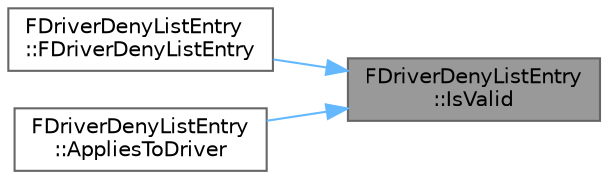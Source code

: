 digraph "FDriverDenyListEntry::IsValid"
{
 // INTERACTIVE_SVG=YES
 // LATEX_PDF_SIZE
  bgcolor="transparent";
  edge [fontname=Helvetica,fontsize=10,labelfontname=Helvetica,labelfontsize=10];
  node [fontname=Helvetica,fontsize=10,shape=box,height=0.2,width=0.4];
  rankdir="RL";
  Node1 [id="Node000001",label="FDriverDenyListEntry\l::IsValid",height=0.2,width=0.4,color="gray40", fillcolor="grey60", style="filled", fontcolor="black",tooltip=" "];
  Node1 -> Node2 [id="edge1_Node000001_Node000002",dir="back",color="steelblue1",style="solid",tooltip=" "];
  Node2 [id="Node000002",label="FDriverDenyListEntry\l::FDriverDenyListEntry",height=0.2,width=0.4,color="grey40", fillcolor="white", style="filled",URL="$d4/d77/structFDriverDenyListEntry.html#a8f7fc527fb989e7f2ec104d9ae8fcbd1",tooltip=" "];
  Node1 -> Node3 [id="edge2_Node000001_Node000003",dir="back",color="steelblue1",style="solid",tooltip=" "];
  Node3 [id="Node000003",label="FDriverDenyListEntry\l::AppliesToDriver",height=0.2,width=0.4,color="grey40", fillcolor="white", style="filled",URL="$d4/d77/structFDriverDenyListEntry.html#a7d350d7ec407c064bd7d8745baf33597",tooltip=" "];
}
